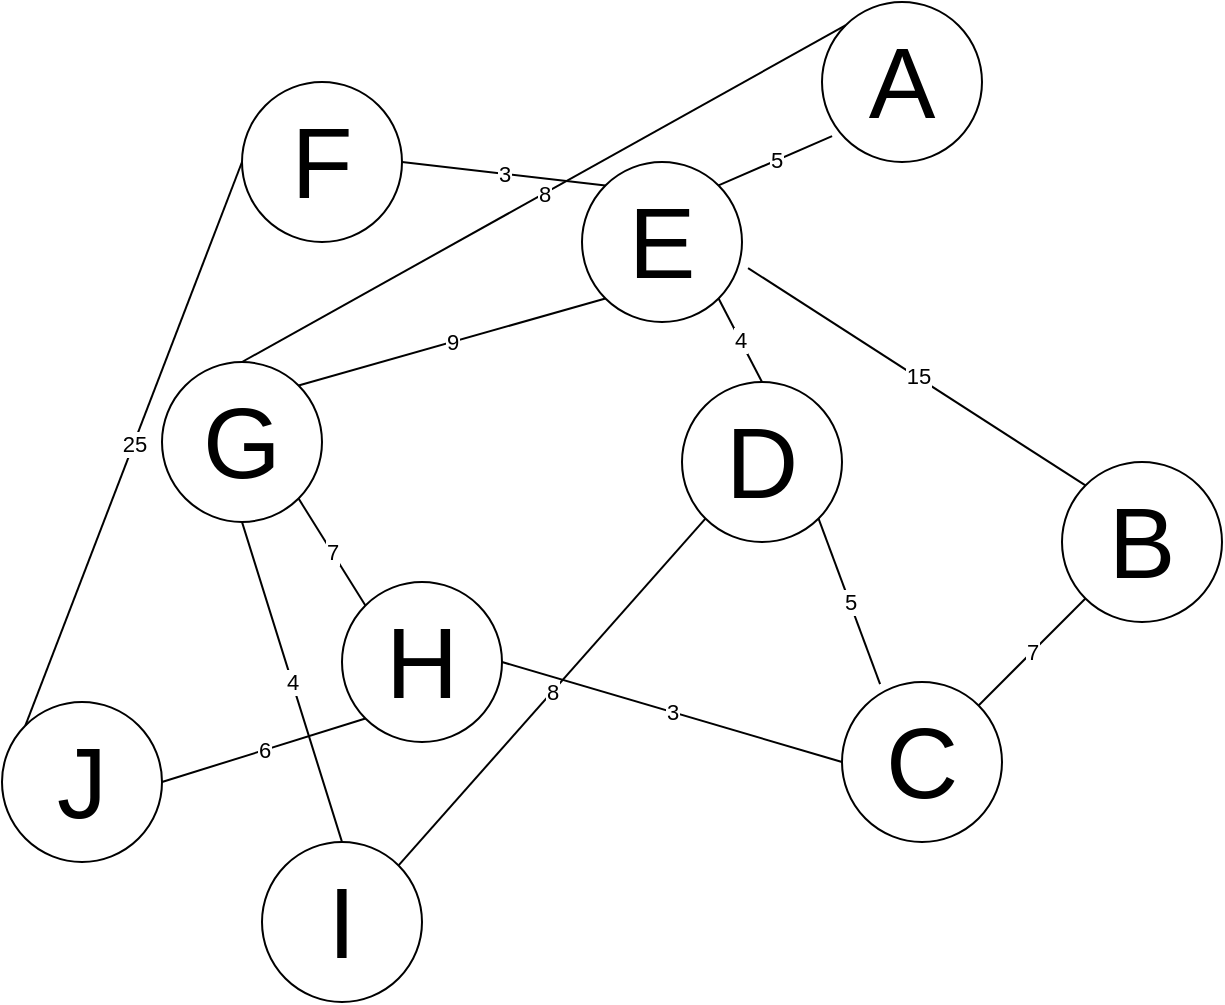 <mxfile version="12.9.7" type="device"><diagram id="4tXVaYlh5rv9CMxNfRoM" name="Page-1"><mxGraphModel dx="868" dy="522" grid="1" gridSize="10" guides="1" tooltips="1" connect="1" arrows="1" fold="1" page="1" pageScale="1" pageWidth="827" pageHeight="1169" math="0" shadow="0"><root><mxCell id="0"/><mxCell id="1" parent="0"/><mxCell id="Hr7IUQtB2cIXREOeHVMm-1" value="&lt;font style=&quot;font-size: 50px&quot;&gt;A&lt;/font&gt;" style="ellipse;whiteSpace=wrap;html=1;aspect=fixed;" vertex="1" parent="1"><mxGeometry x="470" y="60" width="80" height="80" as="geometry"/></mxCell><mxCell id="Hr7IUQtB2cIXREOeHVMm-2" value="&lt;font style=&quot;font-size: 50px&quot;&gt;E&lt;/font&gt;" style="ellipse;whiteSpace=wrap;html=1;aspect=fixed;" vertex="1" parent="1"><mxGeometry x="350" y="140" width="80" height="80" as="geometry"/></mxCell><mxCell id="Hr7IUQtB2cIXREOeHVMm-3" value="&lt;font style=&quot;font-size: 50px&quot;&gt;F&lt;/font&gt;" style="ellipse;whiteSpace=wrap;html=1;aspect=fixed;" vertex="1" parent="1"><mxGeometry x="180" y="100" width="80" height="80" as="geometry"/></mxCell><mxCell id="Hr7IUQtB2cIXREOeHVMm-4" value="&lt;font style=&quot;font-size: 50px&quot;&gt;G&lt;/font&gt;" style="ellipse;whiteSpace=wrap;html=1;aspect=fixed;" vertex="1" parent="1"><mxGeometry x="140" y="240" width="80" height="80" as="geometry"/></mxCell><mxCell id="Hr7IUQtB2cIXREOeHVMm-5" value="&lt;font style=&quot;font-size: 50px&quot;&gt;D&lt;/font&gt;" style="ellipse;whiteSpace=wrap;html=1;aspect=fixed;" vertex="1" parent="1"><mxGeometry x="400" y="250" width="80" height="80" as="geometry"/></mxCell><mxCell id="Hr7IUQtB2cIXREOeHVMm-6" value="&lt;font style=&quot;font-size: 50px&quot;&gt;B&lt;/font&gt;" style="ellipse;whiteSpace=wrap;html=1;aspect=fixed;" vertex="1" parent="1"><mxGeometry x="590" y="290" width="80" height="80" as="geometry"/></mxCell><mxCell id="Hr7IUQtB2cIXREOeHVMm-7" value="&lt;font style=&quot;font-size: 50px&quot;&gt;C&lt;/font&gt;" style="ellipse;whiteSpace=wrap;html=1;aspect=fixed;" vertex="1" parent="1"><mxGeometry x="480" y="400" width="80" height="80" as="geometry"/></mxCell><mxCell id="Hr7IUQtB2cIXREOeHVMm-8" value="&lt;font style=&quot;font-size: 50px&quot;&gt;H&lt;/font&gt;" style="ellipse;whiteSpace=wrap;html=1;aspect=fixed;" vertex="1" parent="1"><mxGeometry x="230" y="350" width="80" height="80" as="geometry"/></mxCell><mxCell id="Hr7IUQtB2cIXREOeHVMm-9" value="&lt;font style=&quot;font-size: 50px&quot;&gt;I&lt;/font&gt;" style="ellipse;whiteSpace=wrap;html=1;aspect=fixed;" vertex="1" parent="1"><mxGeometry x="190" y="480" width="80" height="80" as="geometry"/></mxCell><mxCell id="Hr7IUQtB2cIXREOeHVMm-10" value="&lt;font style=&quot;font-size: 50px&quot;&gt;J&lt;/font&gt;" style="ellipse;whiteSpace=wrap;html=1;aspect=fixed;" vertex="1" parent="1"><mxGeometry x="60" y="410" width="80" height="80" as="geometry"/></mxCell><mxCell id="Hr7IUQtB2cIXREOeHVMm-11" value="5" style="endArrow=none;html=1;entryX=0.063;entryY=0.838;entryDx=0;entryDy=0;entryPerimeter=0;exitX=1;exitY=0;exitDx=0;exitDy=0;" edge="1" parent="1" source="Hr7IUQtB2cIXREOeHVMm-2" target="Hr7IUQtB2cIXREOeHVMm-1"><mxGeometry width="50" height="50" relative="1" as="geometry"><mxPoint x="420" y="180" as="sourcePoint"/><mxPoint x="470" y="130" as="targetPoint"/></mxGeometry></mxCell><mxCell id="Hr7IUQtB2cIXREOeHVMm-12" value="15" style="endArrow=none;html=1;exitX=1.038;exitY=0.663;exitDx=0;exitDy=0;exitPerimeter=0;entryX=0;entryY=0;entryDx=0;entryDy=0;" edge="1" parent="1" source="Hr7IUQtB2cIXREOeHVMm-2" target="Hr7IUQtB2cIXREOeHVMm-6"><mxGeometry width="50" height="50" relative="1" as="geometry"><mxPoint x="500" y="220" as="sourcePoint"/><mxPoint x="550" y="170" as="targetPoint"/></mxGeometry></mxCell><mxCell id="Hr7IUQtB2cIXREOeHVMm-13" value="7" style="endArrow=none;html=1;entryX=0;entryY=1;entryDx=0;entryDy=0;exitX=1;exitY=0;exitDx=0;exitDy=0;" edge="1" parent="1" source="Hr7IUQtB2cIXREOeHVMm-7" target="Hr7IUQtB2cIXREOeHVMm-6"><mxGeometry width="50" height="50" relative="1" as="geometry"><mxPoint x="390" y="370" as="sourcePoint"/><mxPoint x="440" y="320" as="targetPoint"/></mxGeometry></mxCell><mxCell id="Hr7IUQtB2cIXREOeHVMm-14" value="5" style="endArrow=none;html=1;entryX=1;entryY=1;entryDx=0;entryDy=0;exitX=0.238;exitY=0.013;exitDx=0;exitDy=0;exitPerimeter=0;" edge="1" parent="1" source="Hr7IUQtB2cIXREOeHVMm-7" target="Hr7IUQtB2cIXREOeHVMm-5"><mxGeometry width="50" height="50" relative="1" as="geometry"><mxPoint x="390" y="370" as="sourcePoint"/><mxPoint x="440" y="320" as="targetPoint"/></mxGeometry></mxCell><mxCell id="Hr7IUQtB2cIXREOeHVMm-15" value="4" style="endArrow=none;html=1;entryX=1;entryY=1;entryDx=0;entryDy=0;exitX=0.5;exitY=0;exitDx=0;exitDy=0;" edge="1" parent="1" source="Hr7IUQtB2cIXREOeHVMm-5" target="Hr7IUQtB2cIXREOeHVMm-2"><mxGeometry width="50" height="50" relative="1" as="geometry"><mxPoint x="330" y="320" as="sourcePoint"/><mxPoint x="380" y="270" as="targetPoint"/></mxGeometry></mxCell><mxCell id="Hr7IUQtB2cIXREOeHVMm-16" value="3" style="endArrow=none;html=1;entryX=1;entryY=0.5;entryDx=0;entryDy=0;exitX=0;exitY=0;exitDx=0;exitDy=0;" edge="1" parent="1" source="Hr7IUQtB2cIXREOeHVMm-2" target="Hr7IUQtB2cIXREOeHVMm-3"><mxGeometry width="50" height="50" relative="1" as="geometry"><mxPoint x="390" y="370" as="sourcePoint"/><mxPoint x="440" y="320" as="targetPoint"/></mxGeometry></mxCell><mxCell id="Hr7IUQtB2cIXREOeHVMm-17" value="9" style="endArrow=none;html=1;entryX=0;entryY=1;entryDx=0;entryDy=0;exitX=1;exitY=0;exitDx=0;exitDy=0;" edge="1" parent="1" source="Hr7IUQtB2cIXREOeHVMm-4" target="Hr7IUQtB2cIXREOeHVMm-2"><mxGeometry width="50" height="50" relative="1" as="geometry"><mxPoint x="300" y="280" as="sourcePoint"/><mxPoint x="350" y="230" as="targetPoint"/></mxGeometry></mxCell><mxCell id="Hr7IUQtB2cIXREOeHVMm-18" value="3" style="endArrow=none;html=1;entryX=0;entryY=0.5;entryDx=0;entryDy=0;exitX=1;exitY=0.5;exitDx=0;exitDy=0;" edge="1" parent="1" source="Hr7IUQtB2cIXREOeHVMm-8" target="Hr7IUQtB2cIXREOeHVMm-7"><mxGeometry width="50" height="50" relative="1" as="geometry"><mxPoint x="420" y="560" as="sourcePoint"/><mxPoint x="470" y="510" as="targetPoint"/></mxGeometry></mxCell><mxCell id="Hr7IUQtB2cIXREOeHVMm-19" value="8" style="endArrow=none;html=1;exitX=1;exitY=0;exitDx=0;exitDy=0;entryX=0;entryY=1;entryDx=0;entryDy=0;" edge="1" parent="1" source="Hr7IUQtB2cIXREOeHVMm-9" target="Hr7IUQtB2cIXREOeHVMm-5"><mxGeometry width="50" height="50" relative="1" as="geometry"><mxPoint x="270" y="490" as="sourcePoint"/><mxPoint x="320" y="440" as="targetPoint"/></mxGeometry></mxCell><mxCell id="Hr7IUQtB2cIXREOeHVMm-20" value="6" style="endArrow=none;html=1;entryX=0;entryY=1;entryDx=0;entryDy=0;exitX=1;exitY=0.5;exitDx=0;exitDy=0;" edge="1" parent="1" source="Hr7IUQtB2cIXREOeHVMm-10" target="Hr7IUQtB2cIXREOeHVMm-8"><mxGeometry width="50" height="50" relative="1" as="geometry"><mxPoint x="180" y="470" as="sourcePoint"/><mxPoint x="230" y="420" as="targetPoint"/></mxGeometry></mxCell><mxCell id="Hr7IUQtB2cIXREOeHVMm-21" value="25" style="endArrow=none;html=1;exitX=0;exitY=0;exitDx=0;exitDy=0;entryX=0;entryY=0.5;entryDx=0;entryDy=0;" edge="1" parent="1" source="Hr7IUQtB2cIXREOeHVMm-10" target="Hr7IUQtB2cIXREOeHVMm-3"><mxGeometry width="50" height="50" relative="1" as="geometry"><mxPoint x="70" y="410" as="sourcePoint"/><mxPoint x="120" y="360" as="targetPoint"/></mxGeometry></mxCell><mxCell id="Hr7IUQtB2cIXREOeHVMm-22" value="7" style="endArrow=none;html=1;exitX=1;exitY=1;exitDx=0;exitDy=0;entryX=0;entryY=0;entryDx=0;entryDy=0;" edge="1" parent="1" source="Hr7IUQtB2cIXREOeHVMm-4" target="Hr7IUQtB2cIXREOeHVMm-8"><mxGeometry width="50" height="50" relative="1" as="geometry"><mxPoint x="250" y="350" as="sourcePoint"/><mxPoint x="300" y="300" as="targetPoint"/></mxGeometry></mxCell><mxCell id="Hr7IUQtB2cIXREOeHVMm-23" value="8" style="endArrow=none;html=1;entryX=0;entryY=0;entryDx=0;entryDy=0;exitX=0.5;exitY=0;exitDx=0;exitDy=0;" edge="1" parent="1" source="Hr7IUQtB2cIXREOeHVMm-4" target="Hr7IUQtB2cIXREOeHVMm-1"><mxGeometry width="50" height="50" relative="1" as="geometry"><mxPoint x="390" y="140" as="sourcePoint"/><mxPoint x="440" y="90" as="targetPoint"/></mxGeometry></mxCell><mxCell id="Hr7IUQtB2cIXREOeHVMm-24" value="4" style="endArrow=none;html=1;entryX=0.5;entryY=1;entryDx=0;entryDy=0;exitX=0.5;exitY=0;exitDx=0;exitDy=0;" edge="1" parent="1" source="Hr7IUQtB2cIXREOeHVMm-9" target="Hr7IUQtB2cIXREOeHVMm-4"><mxGeometry width="50" height="50" relative="1" as="geometry"><mxPoint x="150" y="410" as="sourcePoint"/><mxPoint x="200" y="360" as="targetPoint"/></mxGeometry></mxCell></root></mxGraphModel></diagram></mxfile>
